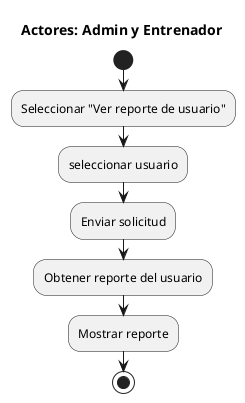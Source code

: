 @startuml
title Actores: Admin y Entrenador
start
:Seleccionar "Ver reporte de usuario";
:seleccionar usuario;
:Enviar solicitud;
:Obtener reporte del usuario;
:Mostrar reporte;
stop
@enduml